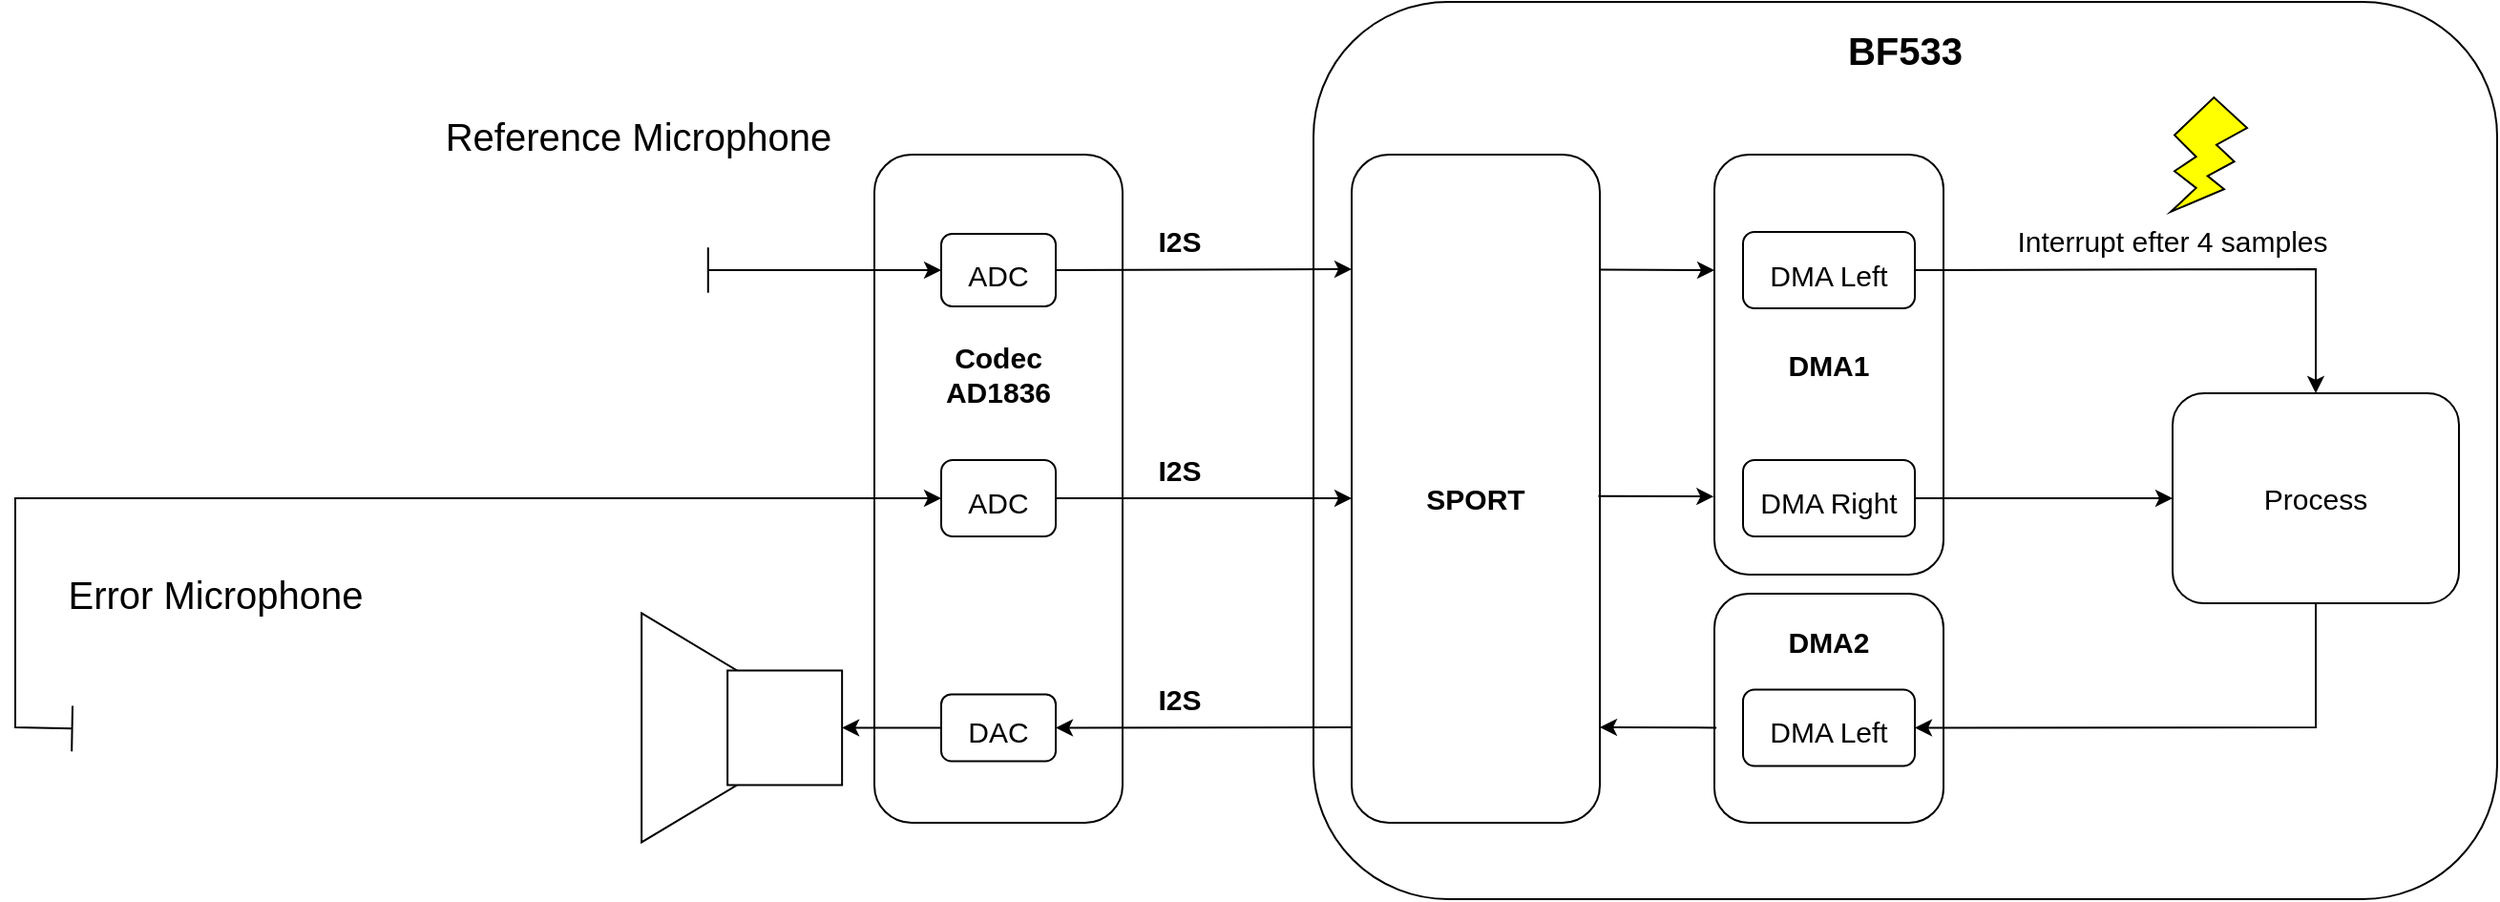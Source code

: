 <mxfile version="18.1.2" type="device"><diagram id="rHBMl68jU0jeGCgv8pXl" name="Page-1"><mxGraphModel dx="1497" dy="813" grid="1" gridSize="10" guides="1" tooltips="1" connect="1" arrows="1" fold="1" page="1" pageScale="1" pageWidth="1169" pageHeight="1654" math="0" shadow="0"><root><mxCell id="0"/><mxCell id="1" parent="0"/><mxCell id="gRjUhTP_k38mx2ozmYY7-6" value="" style="rounded=1;whiteSpace=wrap;html=1;fontSize=15;" vertex="1" parent="1"><mxGeometry x="730" y="20" width="620" height="470" as="geometry"/></mxCell><mxCell id="gRjUhTP_k38mx2ozmYY7-1" value="" style="rounded=1;whiteSpace=wrap;html=1;fontSize=15;" vertex="1" parent="1"><mxGeometry x="750" y="100" width="130" height="350" as="geometry"/></mxCell><mxCell id="Pjmfyg02Ad5MH0J2_Mfk-50" value="" style="rounded=1;whiteSpace=wrap;html=1;fontSize=15;" parent="1" vertex="1"><mxGeometry x="940" y="330" width="120" height="120" as="geometry"/></mxCell><mxCell id="Pjmfyg02Ad5MH0J2_Mfk-47" value="" style="rounded=1;whiteSpace=wrap;html=1;fontSize=15;" parent="1" vertex="1"><mxGeometry x="500" y="100" width="130" height="350" as="geometry"/></mxCell><mxCell id="Pjmfyg02Ad5MH0J2_Mfk-46" value="" style="rounded=1;whiteSpace=wrap;html=1;fontSize=15;" parent="1" vertex="1"><mxGeometry x="940" y="100" width="120" height="220" as="geometry"/></mxCell><mxCell id="Pjmfyg02Ad5MH0J2_Mfk-4" value="" style="shape=trapezoid;perimeter=trapezoidPerimeter;whiteSpace=wrap;html=1;fixedSize=1;rotation=90;size=30;" parent="1" vertex="1"><mxGeometry x="343.07" y="375.24" width="120" height="50" as="geometry"/></mxCell><mxCell id="Pjmfyg02Ad5MH0J2_Mfk-3" value="" style="whiteSpace=wrap;html=1;aspect=fixed;" parent="1" vertex="1"><mxGeometry x="423.07" y="370.24" width="60" height="60" as="geometry"/></mxCell><mxCell id="Pjmfyg02Ad5MH0J2_Mfk-11" value="" style="shape=image;verticalLabelPosition=bottom;labelBackgroundColor=default;verticalAlign=top;aspect=fixed;imageAspect=0;image=https://upload.wikimedia.org/wikipedia/commons/thumb/4/4e/Mic-IEC-Symbol.svg/1200px-Mic-IEC-Symbol.svg.png;clipPath=inset(8.41% 6.33% 9.81% 4%);" parent="1" vertex="1"><mxGeometry x="340" y="136.78" width="72.9" height="47.43" as="geometry"/></mxCell><mxCell id="Pjmfyg02Ad5MH0J2_Mfk-16" value="" style="shape=image;verticalLabelPosition=bottom;labelBackgroundColor=default;verticalAlign=top;aspect=fixed;imageAspect=0;image=https://i.pinimg.com/originals/13/62/88/13628801506c1304ca8f99debadb698d.jpg;clipPath=inset(27% 3.67% 26% 6%);" parent="1" vertex="1"><mxGeometry x="140" y="110" width="193.62" height="100.74" as="geometry"/></mxCell><mxCell id="Pjmfyg02Ad5MH0J2_Mfk-17" value="" style="shape=image;verticalLabelPosition=bottom;labelBackgroundColor=default;verticalAlign=top;aspect=fixed;imageAspect=0;image=https://i.pinimg.com/originals/13/62/88/13628801506c1304ca8f99debadb698d.jpg;clipPath=inset(27% 3.67% 26% 6%);" parent="1" vertex="1"><mxGeometry x="170" y="349.29" width="200" height="104.06" as="geometry"/></mxCell><mxCell id="Pjmfyg02Ad5MH0J2_Mfk-18" value="&lt;font style=&quot;font-size: 20px;&quot;&gt;Reference Microphone&lt;/font&gt;" style="text;html=1;strokeColor=none;fillColor=none;align=center;verticalAlign=middle;whiteSpace=wrap;rounded=0;" parent="1" vertex="1"><mxGeometry x="269.83" y="80" width="213.24" height="20" as="geometry"/></mxCell><mxCell id="Pjmfyg02Ad5MH0J2_Mfk-19" value="&lt;font style=&quot;font-size: 20px;&quot;&gt;Error Microphone&lt;/font&gt;" style="text;html=1;strokeColor=none;fillColor=none;align=center;verticalAlign=middle;whiteSpace=wrap;rounded=0;" parent="1" vertex="1"><mxGeometry x="70" y="320" width="170" height="20" as="geometry"/></mxCell><mxCell id="Pjmfyg02Ad5MH0J2_Mfk-24" value="" style="edgeStyle=orthogonalEdgeStyle;rounded=0;orthogonalLoop=1;jettySize=auto;html=1;fontSize=15;" parent="1" source="Pjmfyg02Ad5MH0J2_Mfk-21" target="Pjmfyg02Ad5MH0J2_Mfk-3" edge="1"><mxGeometry relative="1" as="geometry"/></mxCell><mxCell id="Pjmfyg02Ad5MH0J2_Mfk-21" value="&lt;font style=&quot;font-size: 15px;&quot;&gt;DAC&lt;/font&gt;" style="rounded=1;whiteSpace=wrap;html=1;fontSize=20;" parent="1" vertex="1"><mxGeometry x="535" y="382.74" width="60" height="35" as="geometry"/></mxCell><mxCell id="Pjmfyg02Ad5MH0J2_Mfk-26" value="" style="endArrow=classic;html=1;rounded=0;fontSize=20;entryX=1;entryY=0.5;entryDx=0;entryDy=0;" parent="1" target="Pjmfyg02Ad5MH0J2_Mfk-21" edge="1"><mxGeometry width="50" height="50" relative="1" as="geometry"><mxPoint x="750" y="400" as="sourcePoint"/><mxPoint x="770" y="400.24" as="targetPoint"/></mxGeometry></mxCell><mxCell id="Pjmfyg02Ad5MH0J2_Mfk-27" value="&lt;font style=&quot;font-size: 15px;&quot;&gt;DMA Left&lt;/font&gt;" style="rounded=1;whiteSpace=wrap;html=1;fontSize=20;" parent="1" vertex="1"><mxGeometry x="955" y="140.5" width="90" height="40" as="geometry"/></mxCell><mxCell id="Pjmfyg02Ad5MH0J2_Mfk-28" value="&lt;font style=&quot;font-size: 15px;&quot;&gt;ADC&lt;/font&gt;" style="rounded=1;whiteSpace=wrap;html=1;fontSize=20;" parent="1" vertex="1"><mxGeometry x="535" y="141.5" width="60" height="38" as="geometry"/></mxCell><mxCell id="Pjmfyg02Ad5MH0J2_Mfk-29" value="" style="endArrow=classic;html=1;rounded=0;fontSize=20;exitX=1;exitY=0.5;exitDx=0;exitDy=0;" parent="1" source="Pjmfyg02Ad5MH0J2_Mfk-28" edge="1"><mxGeometry width="50" height="50" relative="1" as="geometry"><mxPoint x="560" y="161" as="sourcePoint"/><mxPoint x="750" y="160" as="targetPoint"/></mxGeometry></mxCell><mxCell id="Pjmfyg02Ad5MH0J2_Mfk-31" value="" style="shape=image;verticalLabelPosition=bottom;labelBackgroundColor=default;verticalAlign=top;aspect=fixed;imageAspect=0;image=https://upload.wikimedia.org/wikipedia/commons/thumb/4/4e/Mic-IEC-Symbol.svg/1200px-Mic-IEC-Symbol.svg.png;clipPath=inset(8.41% 6.33% 9.81% 4%);rotation=-179;" parent="1" vertex="1"><mxGeometry x="79.78" y="377.4" width="73.53" height="47.84" as="geometry"/></mxCell><mxCell id="Pjmfyg02Ad5MH0J2_Mfk-32" value="" style="endArrow=classic;html=1;rounded=0;fontSize=20;exitX=1;exitY=0.5;exitDx=0;exitDy=0;entryX=0.5;entryY=0;entryDx=0;entryDy=0;" parent="1" source="Pjmfyg02Ad5MH0J2_Mfk-27" target="Pjmfyg02Ad5MH0J2_Mfk-42" edge="1"><mxGeometry width="50" height="50" relative="1" as="geometry"><mxPoint x="940" y="160.41" as="sourcePoint"/><mxPoint x="1220" y="220" as="targetPoint"/><Array as="points"><mxPoint x="1255" y="160"/></Array></mxGeometry></mxCell><mxCell id="Pjmfyg02Ad5MH0J2_Mfk-33" value="&lt;font style=&quot;font-size: 15px;&quot;&gt;DMA Right&lt;/font&gt;" style="rounded=1;whiteSpace=wrap;html=1;fontSize=20;" parent="1" vertex="1"><mxGeometry x="955" y="260" width="90" height="40" as="geometry"/></mxCell><mxCell id="Pjmfyg02Ad5MH0J2_Mfk-34" value="&lt;font style=&quot;font-size: 15px;&quot;&gt;ADC&lt;/font&gt;" style="rounded=1;whiteSpace=wrap;html=1;fontSize=20;" parent="1" vertex="1"><mxGeometry x="535" y="260" width="60" height="40" as="geometry"/></mxCell><mxCell id="Pjmfyg02Ad5MH0J2_Mfk-36" value="" style="endArrow=classic;html=1;rounded=0;fontSize=20;exitX=1;exitY=0.5;exitDx=0;exitDy=0;entryX=0;entryY=0.5;entryDx=0;entryDy=0;" parent="1" source="Pjmfyg02Ad5MH0J2_Mfk-33" target="Pjmfyg02Ad5MH0J2_Mfk-42" edge="1"><mxGeometry width="50" height="50" relative="1" as="geometry"><mxPoint x="921.77" y="277.17" as="sourcePoint"/><mxPoint x="990" y="280" as="targetPoint"/></mxGeometry></mxCell><mxCell id="Pjmfyg02Ad5MH0J2_Mfk-37" value="" style="endArrow=none;html=1;rounded=0;fontSize=15;entryX=1;entryY=0.25;entryDx=0;entryDy=0;exitX=1;exitY=0.75;exitDx=0;exitDy=0;" parent="1" source="Pjmfyg02Ad5MH0J2_Mfk-31" target="Pjmfyg02Ad5MH0J2_Mfk-31" edge="1"><mxGeometry width="50" height="50" relative="1" as="geometry"><mxPoint x="410" y="360.24" as="sourcePoint"/><mxPoint x="460" y="310.24" as="targetPoint"/></mxGeometry></mxCell><mxCell id="Pjmfyg02Ad5MH0J2_Mfk-38" value="" style="endArrow=classic;html=1;rounded=0;fontSize=20;exitX=1;exitY=0.5;exitDx=0;exitDy=0;entryX=0;entryY=0.5;entryDx=0;entryDy=0;" parent="1" source="Pjmfyg02Ad5MH0J2_Mfk-31" target="Pjmfyg02Ad5MH0J2_Mfk-34" edge="1"><mxGeometry width="50" height="50" relative="1" as="geometry"><mxPoint x="123.53" y="459.91" as="sourcePoint"/><mxPoint x="370" y="280" as="targetPoint"/><Array as="points"><mxPoint x="50" y="400"/><mxPoint x="50" y="280"/><mxPoint x="140" y="280"/></Array></mxGeometry></mxCell><mxCell id="Pjmfyg02Ad5MH0J2_Mfk-39" value="" style="endArrow=classic;html=1;rounded=0;fontSize=20;exitX=1;exitY=0.5;exitDx=0;exitDy=0;" parent="1" source="Pjmfyg02Ad5MH0J2_Mfk-34" edge="1"><mxGeometry width="50" height="50" relative="1" as="geometry"><mxPoint x="663.53" y="290" as="sourcePoint"/><mxPoint x="750" y="280" as="targetPoint"/></mxGeometry></mxCell><mxCell id="Pjmfyg02Ad5MH0J2_Mfk-40" value="" style="endArrow=none;html=1;rounded=0;fontSize=15;entryX=1;entryY=0.25;entryDx=0;entryDy=0;exitX=1;exitY=0.75;exitDx=0;exitDy=0;" parent="1" source="Pjmfyg02Ad5MH0J2_Mfk-11" target="Pjmfyg02Ad5MH0J2_Mfk-11" edge="1"><mxGeometry width="50" height="50" relative="1" as="geometry"><mxPoint x="520" y="240" as="sourcePoint"/><mxPoint x="570" y="190" as="targetPoint"/></mxGeometry></mxCell><mxCell id="Pjmfyg02Ad5MH0J2_Mfk-41" value="" style="endArrow=classic;html=1;rounded=0;fontSize=20;entryX=0;entryY=0.5;entryDx=0;entryDy=0;exitX=1;exitY=0.5;exitDx=0;exitDy=0;" parent="1" source="Pjmfyg02Ad5MH0J2_Mfk-11" target="Pjmfyg02Ad5MH0J2_Mfk-28" edge="1"><mxGeometry width="50" height="50" relative="1" as="geometry"><mxPoint x="460" y="160" as="sourcePoint"/><mxPoint x="605" y="170.5" as="targetPoint"/></mxGeometry></mxCell><mxCell id="Pjmfyg02Ad5MH0J2_Mfk-42" value="Process" style="rounded=1;whiteSpace=wrap;html=1;fontSize=15;" parent="1" vertex="1"><mxGeometry x="1180" y="225" width="150" height="110" as="geometry"/></mxCell><mxCell id="Pjmfyg02Ad5MH0J2_Mfk-43" value="" style="verticalLabelPosition=bottom;verticalAlign=top;html=1;shape=mxgraph.basic.flash;fontSize=15;direction=south;rotation=-90;fillColor=#FFFF00;" parent="1" vertex="1"><mxGeometry x="1169" y="80" width="60" height="40" as="geometry"/></mxCell><mxCell id="Pjmfyg02Ad5MH0J2_Mfk-44" value="Interrupt efter 4 samples" style="text;html=1;strokeColor=none;fillColor=none;align=center;verticalAlign=middle;whiteSpace=wrap;rounded=0;fontSize=15;" parent="1" vertex="1"><mxGeometry x="1090" y="130" width="180" height="30" as="geometry"/></mxCell><mxCell id="Pjmfyg02Ad5MH0J2_Mfk-45" value="" style="endArrow=classic;html=1;rounded=0;fontSize=20;exitX=0.5;exitY=1;exitDx=0;exitDy=0;entryX=1;entryY=0.5;entryDx=0;entryDy=0;" parent="1" source="Pjmfyg02Ad5MH0J2_Mfk-42" target="Pjmfyg02Ad5MH0J2_Mfk-51" edge="1"><mxGeometry width="50" height="50" relative="1" as="geometry"><mxPoint x="1305" y="335" as="sourcePoint"/><mxPoint x="1030" y="400" as="targetPoint"/><Array as="points"><mxPoint x="1255" y="400"/></Array></mxGeometry></mxCell><mxCell id="Pjmfyg02Ad5MH0J2_Mfk-49" value="&lt;b&gt;Codec&lt;br&gt;AD1836&lt;br&gt;&lt;/b&gt;" style="text;html=1;strokeColor=none;fillColor=none;align=center;verticalAlign=middle;whiteSpace=wrap;rounded=0;fontSize=15;" parent="1" vertex="1"><mxGeometry x="535" y="200" width="60" height="30" as="geometry"/></mxCell><mxCell id="Pjmfyg02Ad5MH0J2_Mfk-51" value="&lt;font style=&quot;font-size: 15px;&quot;&gt;DMA Left&lt;/font&gt;" style="rounded=1;whiteSpace=wrap;html=1;fontSize=20;" parent="1" vertex="1"><mxGeometry x="955" y="380.24" width="90" height="40" as="geometry"/></mxCell><mxCell id="Pjmfyg02Ad5MH0J2_Mfk-52" value="&lt;b&gt;DMA2&lt;/b&gt;" style="text;html=1;strokeColor=none;fillColor=none;align=center;verticalAlign=middle;whiteSpace=wrap;rounded=0;fontSize=15;" parent="1" vertex="1"><mxGeometry x="970" y="340" width="60" height="30" as="geometry"/></mxCell><mxCell id="Pjmfyg02Ad5MH0J2_Mfk-53" value="&lt;b&gt;DMA1&lt;/b&gt;" style="text;html=1;strokeColor=none;fillColor=none;align=center;verticalAlign=middle;whiteSpace=wrap;rounded=0;fontSize=15;" parent="1" vertex="1"><mxGeometry x="970" y="195" width="60" height="30" as="geometry"/></mxCell><mxCell id="gRjUhTP_k38mx2ozmYY7-2" value="&lt;b&gt;SPORT&lt;br&gt;&lt;/b&gt;" style="text;html=1;strokeColor=none;fillColor=none;align=center;verticalAlign=middle;whiteSpace=wrap;rounded=0;fontSize=15;" vertex="1" parent="1"><mxGeometry x="785" y="265" width="60" height="30" as="geometry"/></mxCell><mxCell id="gRjUhTP_k38mx2ozmYY7-3" value="&lt;b&gt;I2S&lt;br&gt;&lt;/b&gt;" style="text;html=1;strokeColor=none;fillColor=none;align=center;verticalAlign=middle;whiteSpace=wrap;rounded=0;fontSize=15;" vertex="1" parent="1"><mxGeometry x="630" y="130" width="60" height="30" as="geometry"/></mxCell><mxCell id="gRjUhTP_k38mx2ozmYY7-4" value="&lt;b&gt;I2S&lt;br&gt;&lt;/b&gt;" style="text;html=1;strokeColor=none;fillColor=none;align=center;verticalAlign=middle;whiteSpace=wrap;rounded=0;fontSize=15;" vertex="1" parent="1"><mxGeometry x="630" y="250" width="60" height="30" as="geometry"/></mxCell><mxCell id="gRjUhTP_k38mx2ozmYY7-5" value="&lt;b&gt;I2S&lt;br&gt;&lt;/b&gt;" style="text;html=1;strokeColor=none;fillColor=none;align=center;verticalAlign=middle;whiteSpace=wrap;rounded=0;fontSize=15;" vertex="1" parent="1"><mxGeometry x="630" y="370" width="60" height="30" as="geometry"/></mxCell><mxCell id="gRjUhTP_k38mx2ozmYY7-7" value="&lt;b&gt;&lt;font style=&quot;font-size: 20px;&quot;&gt;BF533&lt;/font&gt;&lt;br&gt;&lt;/b&gt;" style="text;html=1;strokeColor=none;fillColor=none;align=center;verticalAlign=middle;whiteSpace=wrap;rounded=0;fontSize=15;" vertex="1" parent="1"><mxGeometry x="1010" y="30" width="60" height="30" as="geometry"/></mxCell><mxCell id="gRjUhTP_k38mx2ozmYY7-8" value="" style="endArrow=classic;html=1;rounded=0;fontSize=20;exitX=0.009;exitY=0.585;exitDx=0;exitDy=0;exitPerimeter=0;" edge="1" parent="1" source="Pjmfyg02Ad5MH0J2_Mfk-50"><mxGeometry width="50" height="50" relative="1" as="geometry"><mxPoint x="760" y="410.0" as="sourcePoint"/><mxPoint x="880" y="400" as="targetPoint"/></mxGeometry></mxCell><mxCell id="gRjUhTP_k38mx2ozmYY7-9" value="" style="endArrow=classic;html=1;rounded=0;fontSize=20;exitX=0.994;exitY=0.511;exitDx=0;exitDy=0;entryX=-0.003;entryY=0.814;entryDx=0;entryDy=0;entryPerimeter=0;exitPerimeter=0;" edge="1" parent="1" source="gRjUhTP_k38mx2ozmYY7-1" target="Pjmfyg02Ad5MH0J2_Mfk-46"><mxGeometry width="50" height="50" relative="1" as="geometry"><mxPoint x="605" y="290.0" as="sourcePoint"/><mxPoint x="760" y="290.0" as="targetPoint"/></mxGeometry></mxCell><mxCell id="gRjUhTP_k38mx2ozmYY7-10" value="" style="endArrow=classic;html=1;rounded=0;fontSize=20;exitX=0.994;exitY=0.511;exitDx=0;exitDy=0;entryX=-0.003;entryY=0.814;entryDx=0;entryDy=0;entryPerimeter=0;exitPerimeter=0;" edge="1" parent="1"><mxGeometry width="50" height="50" relative="1" as="geometry"><mxPoint x="879.58" y="160.29" as="sourcePoint"/><mxPoint x="940.0" y="160.52" as="targetPoint"/></mxGeometry></mxCell></root></mxGraphModel></diagram></mxfile>